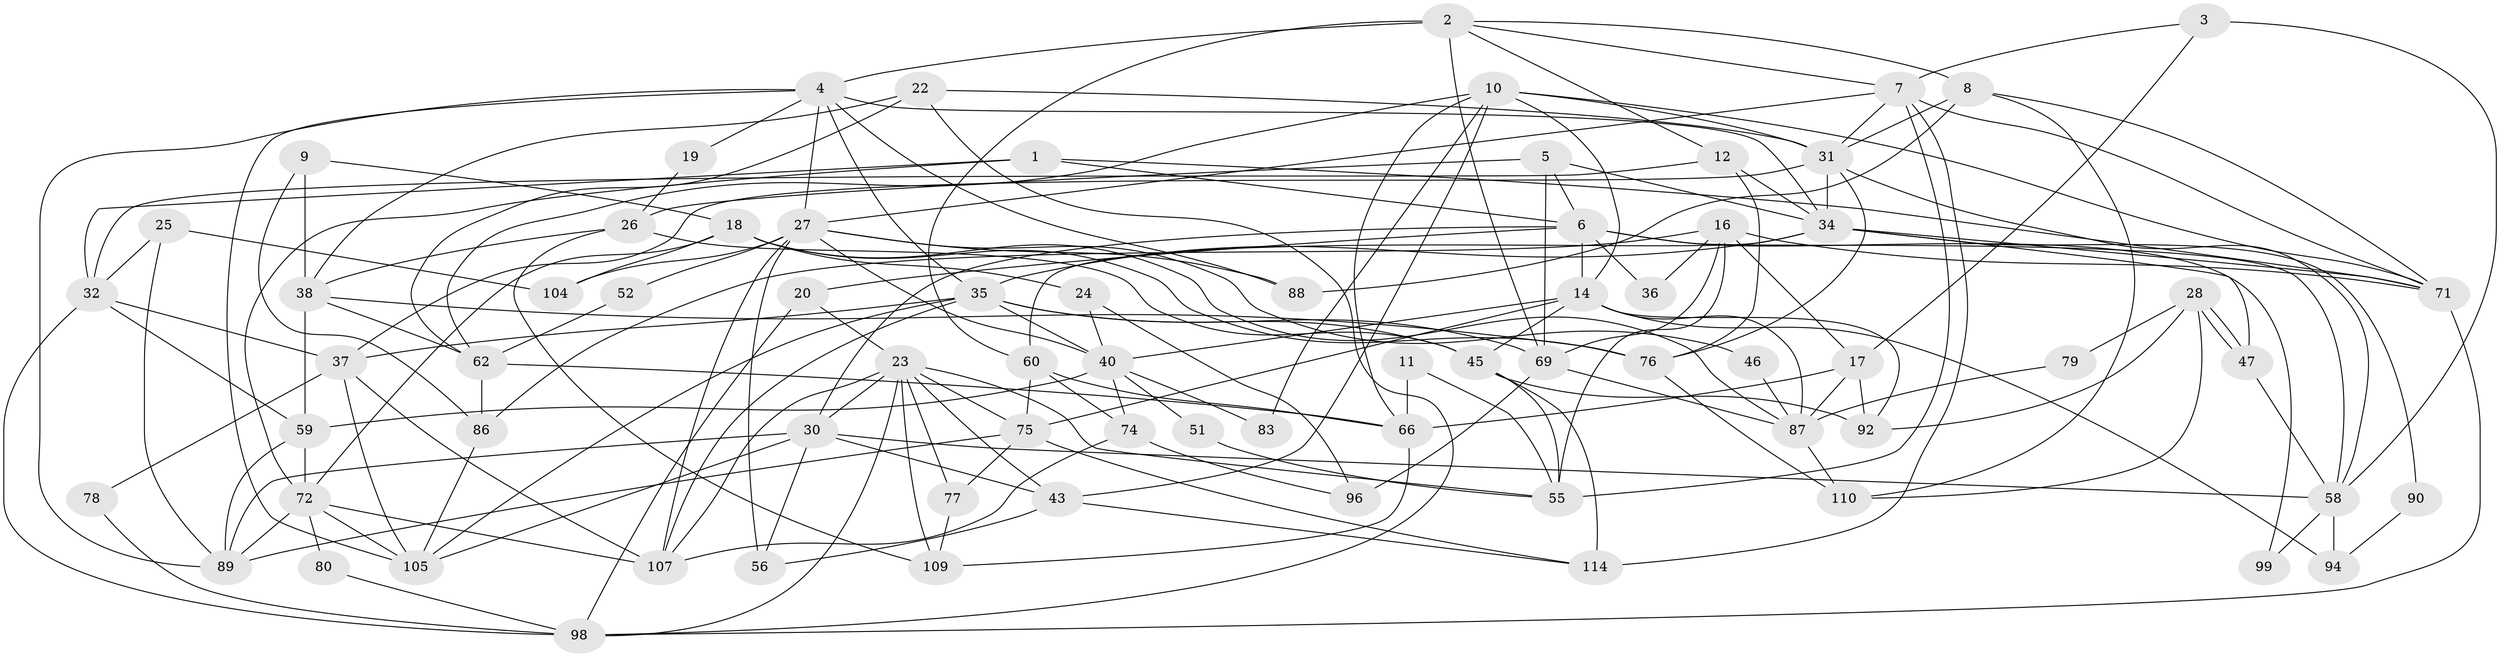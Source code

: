 // Generated by graph-tools (version 1.1) at 2025/24/03/03/25 07:24:03]
// undirected, 74 vertices, 181 edges
graph export_dot {
graph [start="1"]
  node [color=gray90,style=filled];
  1 [super="+42"];
  2 [super="+61"];
  3;
  4 [super="+15"];
  5 [super="+29"];
  6 [super="+63"];
  7 [super="+48"];
  8 [super="+13"];
  9 [super="+106"];
  10 [super="+21"];
  11;
  12;
  14 [super="+64"];
  16 [super="+65"];
  17 [super="+53"];
  18 [super="+44"];
  19;
  20 [super="+70"];
  22 [super="+57"];
  23 [super="+81"];
  24;
  25;
  26 [super="+54"];
  27 [super="+95"];
  28 [super="+39"];
  30 [super="+41"];
  31 [super="+33"];
  32 [super="+67"];
  34 [super="+97"];
  35 [super="+49"];
  36;
  37 [super="+73"];
  38 [super="+102"];
  40 [super="+50"];
  43 [super="+82"];
  45 [super="+84"];
  46;
  47;
  51;
  52;
  55 [super="+112"];
  56;
  58 [super="+68"];
  59 [super="+85"];
  60;
  62 [super="+100"];
  66 [super="+93"];
  69 [super="+91"];
  71 [super="+111"];
  72 [super="+101"];
  74;
  75 [super="+113"];
  76 [super="+103"];
  77;
  78;
  79;
  80;
  83;
  86;
  87 [super="+108"];
  88;
  89;
  90;
  92;
  94;
  96;
  98;
  99;
  104;
  105;
  107;
  109;
  110;
  114;
  1 -- 32 [weight=2];
  1 -- 72;
  1 -- 6;
  1 -- 71;
  2 -- 60;
  2 -- 12;
  2 -- 69;
  2 -- 8;
  2 -- 4;
  2 -- 7;
  3 -- 58;
  3 -- 17;
  3 -- 7;
  4 -- 105;
  4 -- 35;
  4 -- 88;
  4 -- 34;
  4 -- 19;
  4 -- 89;
  4 -- 27;
  5 -- 26 [weight=4];
  5 -- 6;
  5 -- 69;
  5 -- 34;
  6 -- 20;
  6 -- 36;
  6 -- 99;
  6 -- 30;
  6 -- 58;
  6 -- 14;
  7 -- 31;
  7 -- 55;
  7 -- 71;
  7 -- 114;
  7 -- 27;
  8 -- 110;
  8 -- 88;
  8 -- 31;
  8 -- 71;
  9 -- 86;
  9 -- 18;
  9 -- 38 [weight=2];
  10 -- 83;
  10 -- 66;
  10 -- 71;
  10 -- 43;
  10 -- 62;
  10 -- 31;
  10 -- 14;
  11 -- 66;
  11 -- 55;
  12 -- 32;
  12 -- 34;
  12 -- 76;
  14 -- 92;
  14 -- 94;
  14 -- 45;
  14 -- 87;
  14 -- 40;
  14 -- 75;
  16 -- 86;
  16 -- 69;
  16 -- 17;
  16 -- 36;
  16 -- 71;
  16 -- 55;
  17 -- 66;
  17 -- 92;
  17 -- 87;
  18 -- 72;
  18 -- 87;
  18 -- 24;
  18 -- 104;
  18 -- 76;
  19 -- 26;
  20 -- 98;
  20 -- 23;
  22 -- 98;
  22 -- 31;
  22 -- 38;
  22 -- 62;
  23 -- 107;
  23 -- 30;
  23 -- 98;
  23 -- 109;
  23 -- 75;
  23 -- 43;
  23 -- 55;
  23 -- 77;
  24 -- 96;
  24 -- 40;
  25 -- 89;
  25 -- 104;
  25 -- 32;
  26 -- 109;
  26 -- 38;
  26 -- 45;
  27 -- 56;
  27 -- 52;
  27 -- 104;
  27 -- 107;
  27 -- 40;
  27 -- 88;
  27 -- 46;
  28 -- 47;
  28 -- 47;
  28 -- 79;
  28 -- 110;
  28 -- 92;
  30 -- 58;
  30 -- 105;
  30 -- 56;
  30 -- 89;
  30 -- 43;
  31 -- 37;
  31 -- 58;
  31 -- 76;
  31 -- 34;
  32 -- 59;
  32 -- 98;
  32 -- 37;
  34 -- 71;
  34 -- 90;
  34 -- 60;
  34 -- 47;
  34 -- 35;
  35 -- 45;
  35 -- 105;
  35 -- 37;
  35 -- 69;
  35 -- 40;
  35 -- 107;
  37 -- 105;
  37 -- 107;
  37 -- 78;
  38 -- 59;
  38 -- 62;
  38 -- 76;
  40 -- 51;
  40 -- 74;
  40 -- 83;
  40 -- 59;
  43 -- 114;
  43 -- 56;
  45 -- 92 [weight=2];
  45 -- 55;
  45 -- 114;
  46 -- 87;
  47 -- 58;
  51 -- 55;
  52 -- 62;
  58 -- 99;
  58 -- 94;
  59 -- 89;
  59 -- 72;
  60 -- 74;
  60 -- 75;
  60 -- 66;
  62 -- 66;
  62 -- 86;
  66 -- 109;
  69 -- 96;
  69 -- 87;
  71 -- 98;
  72 -- 105;
  72 -- 80;
  72 -- 89;
  72 -- 107;
  74 -- 96;
  74 -- 107;
  75 -- 77;
  75 -- 114;
  75 -- 89;
  76 -- 110;
  77 -- 109;
  78 -- 98;
  79 -- 87;
  80 -- 98;
  86 -- 105;
  87 -- 110;
  90 -- 94;
}
